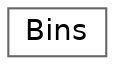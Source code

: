 digraph "Graphical Class Hierarchy"
{
 // LATEX_PDF_SIZE
  bgcolor="transparent";
  edge [fontname=Helvetica,fontsize=14,labelfontname=Helvetica,labelfontsize=14];
  node [fontname=Helvetica,fontsize=14,shape=box,height=0.2,width=0.4];
  rankdir="LR";
  Node0 [id="Node000000",label="Bins",height=0.2,width=0.4,color="grey40", fillcolor="white", style="filled",URL="$de/d54/classBins.html",tooltip=" "];
}
